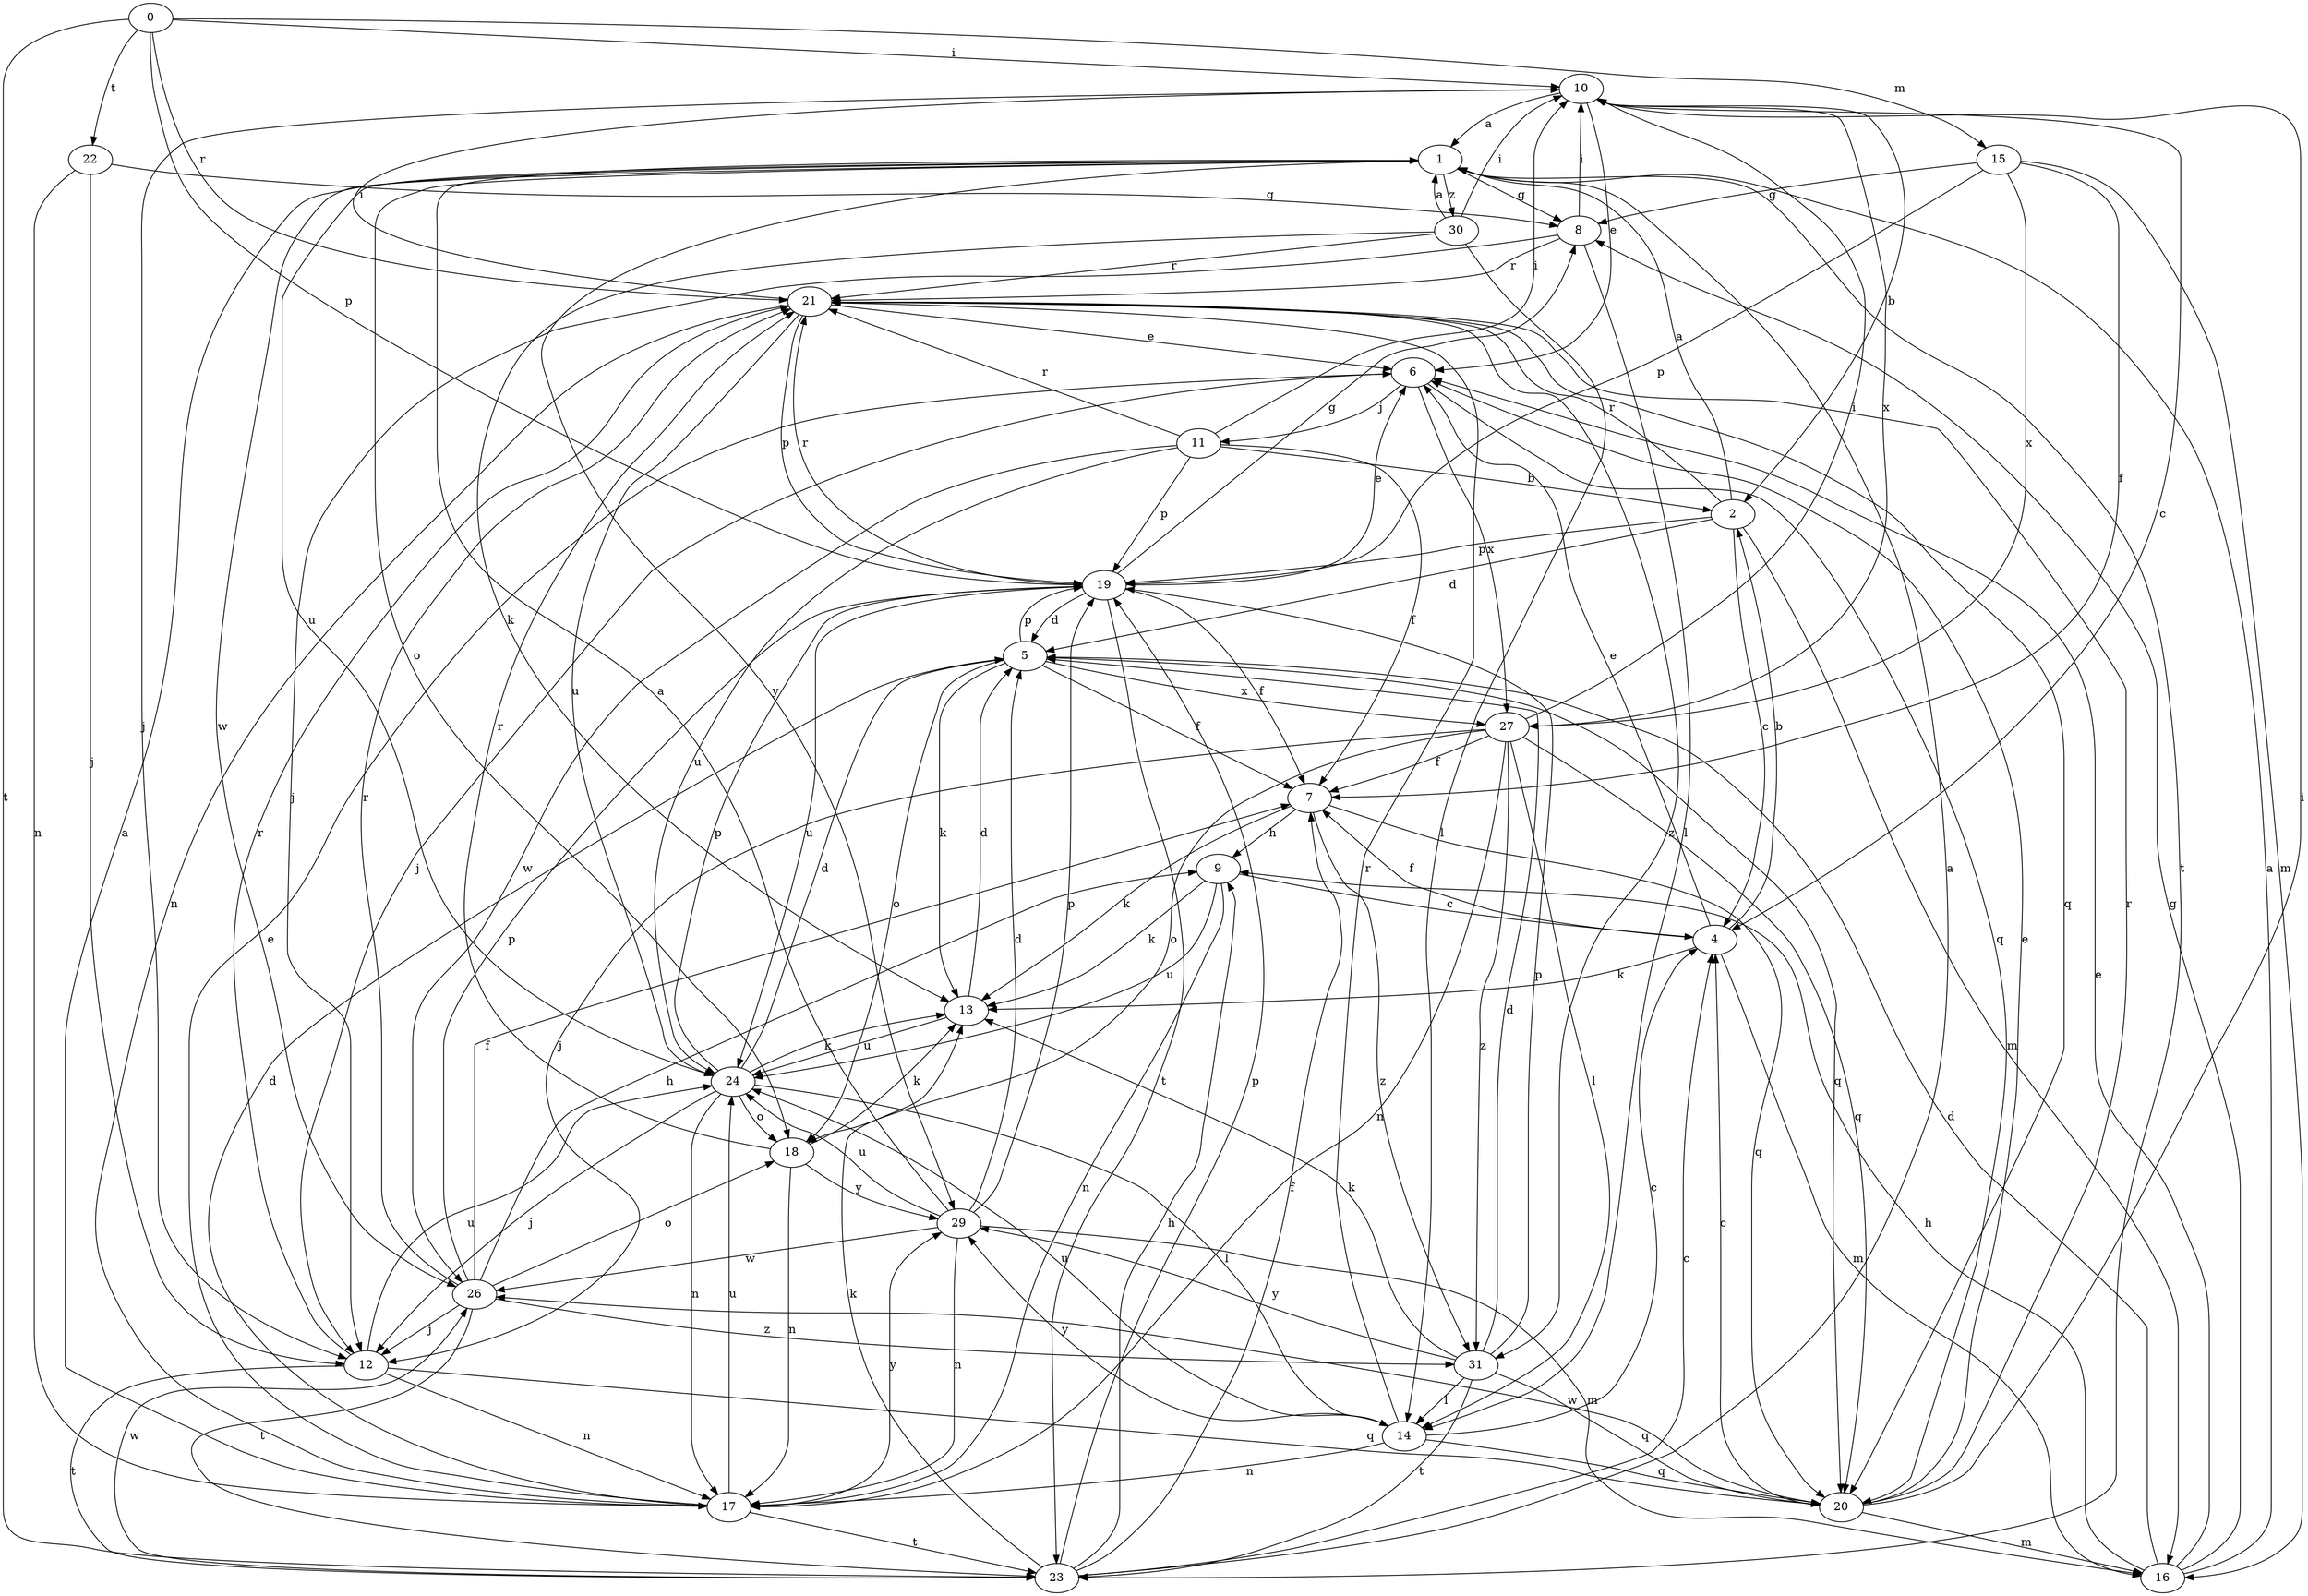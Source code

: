 strict digraph  {
0;
1;
2;
4;
5;
6;
7;
8;
9;
10;
11;
12;
13;
14;
15;
16;
17;
18;
19;
20;
21;
22;
23;
24;
26;
27;
29;
30;
31;
0 -> 10  [label=i];
0 -> 15  [label=m];
0 -> 19  [label=p];
0 -> 21  [label=r];
0 -> 22  [label=t];
0 -> 23  [label=t];
1 -> 8  [label=g];
1 -> 18  [label=o];
1 -> 23  [label=t];
1 -> 24  [label=u];
1 -> 26  [label=w];
1 -> 29  [label=y];
1 -> 30  [label=z];
2 -> 1  [label=a];
2 -> 4  [label=c];
2 -> 5  [label=d];
2 -> 16  [label=m];
2 -> 19  [label=p];
2 -> 21  [label=r];
4 -> 2  [label=b];
4 -> 6  [label=e];
4 -> 7  [label=f];
4 -> 13  [label=k];
4 -> 16  [label=m];
5 -> 7  [label=f];
5 -> 13  [label=k];
5 -> 18  [label=o];
5 -> 19  [label=p];
5 -> 20  [label=q];
5 -> 27  [label=x];
6 -> 11  [label=j];
6 -> 12  [label=j];
6 -> 20  [label=q];
6 -> 27  [label=x];
7 -> 9  [label=h];
7 -> 13  [label=k];
7 -> 20  [label=q];
7 -> 31  [label=z];
8 -> 10  [label=i];
8 -> 12  [label=j];
8 -> 14  [label=l];
8 -> 21  [label=r];
9 -> 4  [label=c];
9 -> 13  [label=k];
9 -> 17  [label=n];
9 -> 24  [label=u];
10 -> 1  [label=a];
10 -> 2  [label=b];
10 -> 4  [label=c];
10 -> 6  [label=e];
10 -> 12  [label=j];
10 -> 27  [label=x];
11 -> 2  [label=b];
11 -> 7  [label=f];
11 -> 10  [label=i];
11 -> 19  [label=p];
11 -> 21  [label=r];
11 -> 24  [label=u];
11 -> 26  [label=w];
12 -> 17  [label=n];
12 -> 20  [label=q];
12 -> 21  [label=r];
12 -> 23  [label=t];
12 -> 24  [label=u];
13 -> 5  [label=d];
13 -> 24  [label=u];
14 -> 4  [label=c];
14 -> 17  [label=n];
14 -> 20  [label=q];
14 -> 21  [label=r];
14 -> 24  [label=u];
14 -> 29  [label=y];
15 -> 7  [label=f];
15 -> 8  [label=g];
15 -> 16  [label=m];
15 -> 19  [label=p];
15 -> 27  [label=x];
16 -> 1  [label=a];
16 -> 5  [label=d];
16 -> 6  [label=e];
16 -> 8  [label=g];
16 -> 9  [label=h];
17 -> 1  [label=a];
17 -> 5  [label=d];
17 -> 6  [label=e];
17 -> 23  [label=t];
17 -> 24  [label=u];
17 -> 29  [label=y];
18 -> 13  [label=k];
18 -> 17  [label=n];
18 -> 21  [label=r];
18 -> 29  [label=y];
19 -> 5  [label=d];
19 -> 6  [label=e];
19 -> 7  [label=f];
19 -> 8  [label=g];
19 -> 21  [label=r];
19 -> 23  [label=t];
19 -> 24  [label=u];
20 -> 4  [label=c];
20 -> 6  [label=e];
20 -> 10  [label=i];
20 -> 16  [label=m];
20 -> 21  [label=r];
20 -> 26  [label=w];
21 -> 6  [label=e];
21 -> 10  [label=i];
21 -> 17  [label=n];
21 -> 19  [label=p];
21 -> 20  [label=q];
21 -> 24  [label=u];
21 -> 31  [label=z];
22 -> 8  [label=g];
22 -> 12  [label=j];
22 -> 17  [label=n];
23 -> 1  [label=a];
23 -> 4  [label=c];
23 -> 7  [label=f];
23 -> 9  [label=h];
23 -> 13  [label=k];
23 -> 19  [label=p];
23 -> 26  [label=w];
24 -> 5  [label=d];
24 -> 12  [label=j];
24 -> 13  [label=k];
24 -> 14  [label=l];
24 -> 17  [label=n];
24 -> 18  [label=o];
24 -> 19  [label=p];
26 -> 7  [label=f];
26 -> 9  [label=h];
26 -> 12  [label=j];
26 -> 18  [label=o];
26 -> 19  [label=p];
26 -> 21  [label=r];
26 -> 23  [label=t];
26 -> 31  [label=z];
27 -> 7  [label=f];
27 -> 10  [label=i];
27 -> 12  [label=j];
27 -> 14  [label=l];
27 -> 17  [label=n];
27 -> 18  [label=o];
27 -> 20  [label=q];
27 -> 31  [label=z];
29 -> 1  [label=a];
29 -> 5  [label=d];
29 -> 16  [label=m];
29 -> 17  [label=n];
29 -> 19  [label=p];
29 -> 24  [label=u];
29 -> 26  [label=w];
30 -> 1  [label=a];
30 -> 10  [label=i];
30 -> 13  [label=k];
30 -> 14  [label=l];
30 -> 21  [label=r];
31 -> 5  [label=d];
31 -> 13  [label=k];
31 -> 14  [label=l];
31 -> 19  [label=p];
31 -> 20  [label=q];
31 -> 23  [label=t];
31 -> 29  [label=y];
}
